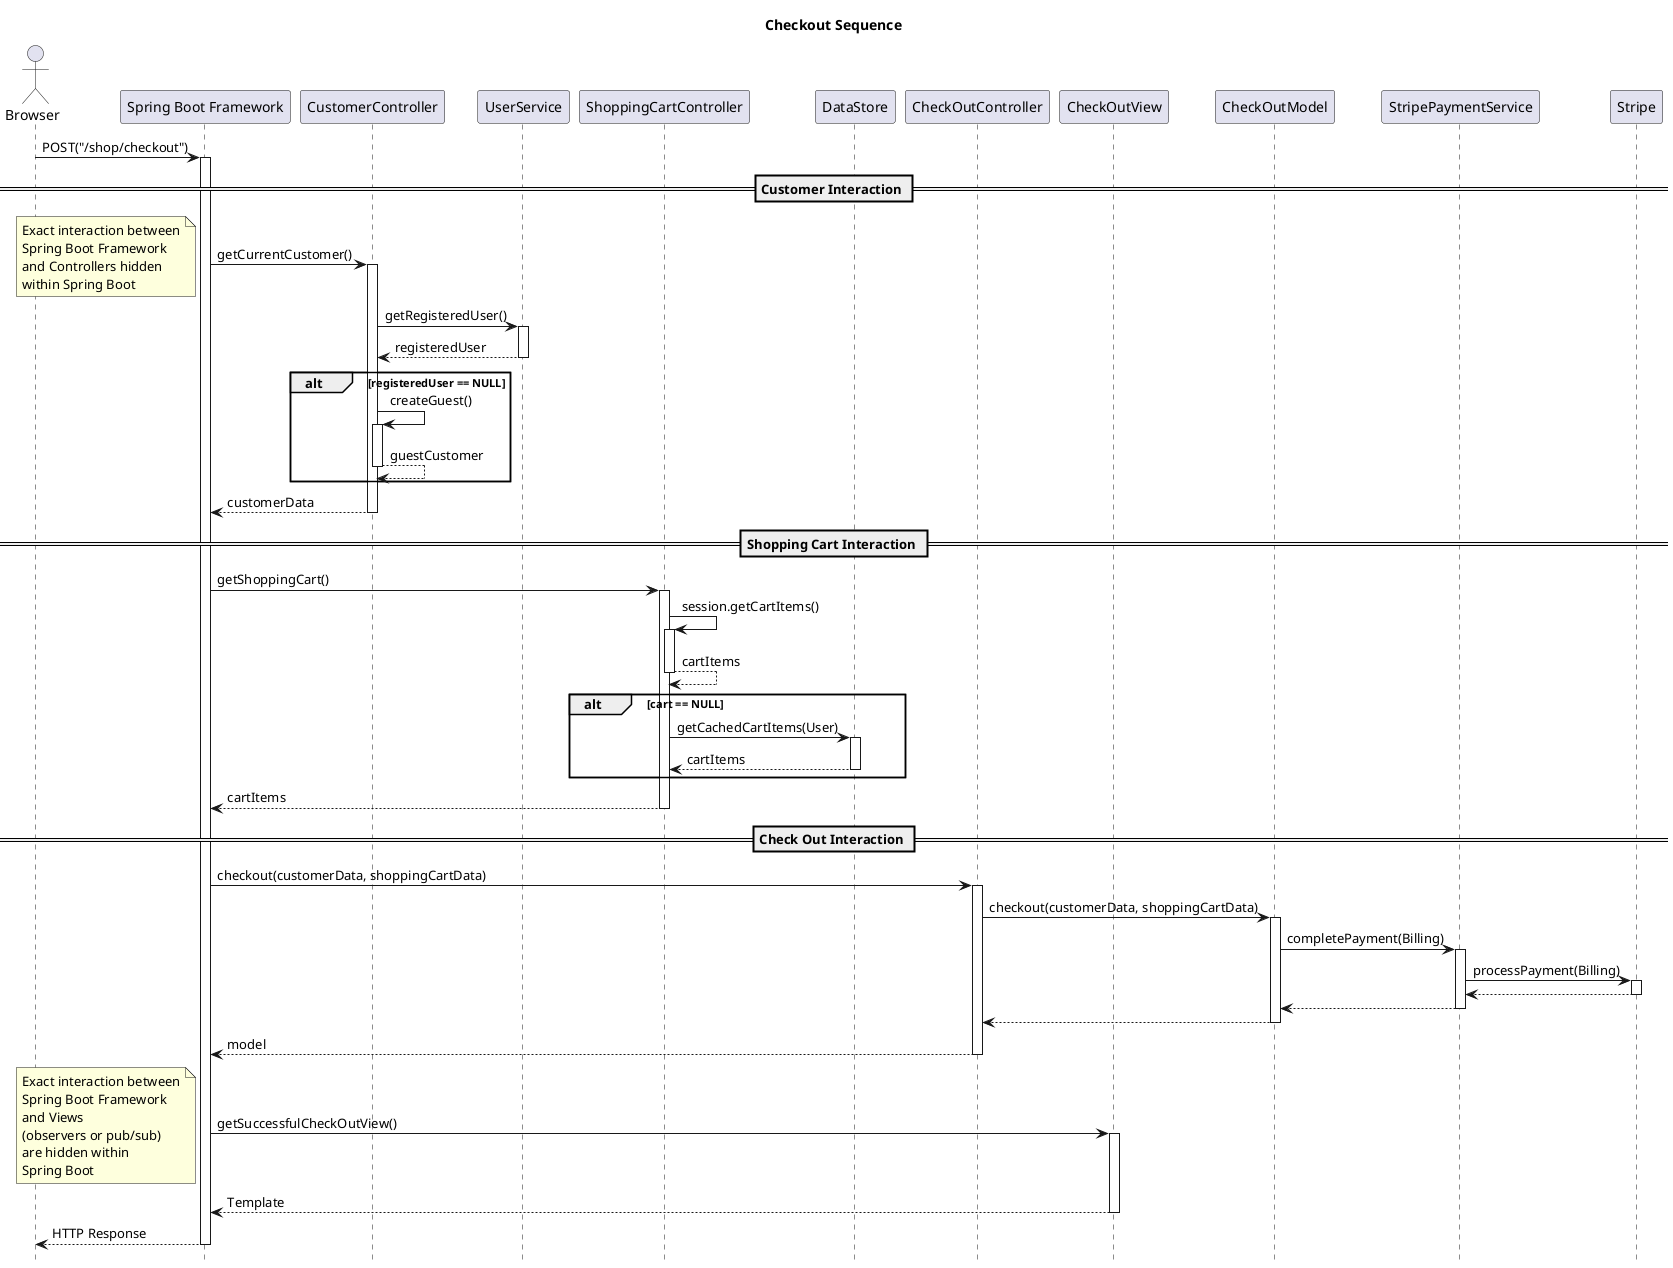 @startuml
title Checkout Sequence
hide footbox
autoactivate on

actor "Browser" as client
participant "Spring Boot Framework" as SB
participant CustomerController
participant UserService
participant ShoppingCartController
participant DataStore
participant CheckOutController
participant CheckOutView



client -> SB : POST("/shop/checkout")

== Customer Interaction ==
SB -> CustomerController : getCurrentCustomer()
note left
Exact interaction between
Spring Boot Framework
and Controllers hidden
within Spring Boot
end note
CustomerController -> UserService : getRegisteredUser()
return registeredUser
alt registeredUser == NULL
   CustomerController -> CustomerController : createGuest()
   return guestCustomer
end
return customerData

== Shopping Cart Interaction ==
SB -> ShoppingCartController : getShoppingCart()
ShoppingCartController -> ShoppingCartController : session.getCartItems()
return cartItems
alt cart == NULL
   ShoppingCartController -> DataStore : getCachedCartItems(User)
   return cartItems
end
return cartItems

== Check Out Interaction ==
SB -> CheckOutController : checkout(customerData, shoppingCartData)
CheckOutController -> CheckOutModel : checkout(customerData, shoppingCartData)
CheckOutModel -> StripePaymentService : completePayment(Billing)
StripePaymentService -> Stripe : processPayment(Billing)
return
return
return
return model
SB -> CheckOutView : getSuccessfulCheckOutView()
note left
Exact interaction between
Spring Boot Framework
and Views
(observers or pub/sub)
are hidden within
Spring Boot
end note
return Template
return HTTP Response
@enduml